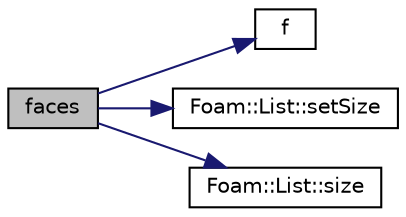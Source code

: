 digraph "faces"
{
  bgcolor="transparent";
  edge [fontname="Helvetica",fontsize="10",labelfontname="Helvetica",labelfontsize="10"];
  node [fontname="Helvetica",fontsize="10",shape=record];
  rankdir="LR";
  Node951 [label="faces",height=0.2,width=0.4,color="black", fillcolor="grey75", style="filled", fontcolor="black"];
  Node951 -> Node952 [color="midnightblue",fontsize="10",style="solid",fontname="Helvetica"];
  Node952 [label="f",height=0.2,width=0.4,color="black",URL="$a18335.html#a888be93833ac7a23170555c69c690288"];
  Node951 -> Node953 [color="midnightblue",fontsize="10",style="solid",fontname="Helvetica"];
  Node953 [label="Foam::List::setSize",height=0.2,width=0.4,color="black",URL="$a26833.html#aedb985ffeaf1bdbfeccc2a8730405703",tooltip="Reset size of List. "];
  Node951 -> Node954 [color="midnightblue",fontsize="10",style="solid",fontname="Helvetica"];
  Node954 [label="Foam::List::size",height=0.2,width=0.4,color="black",URL="$a26833.html#a8a5f6fa29bd4b500caf186f60245b384",tooltip="Override size to be inconsistent with allocated storage. "];
}
